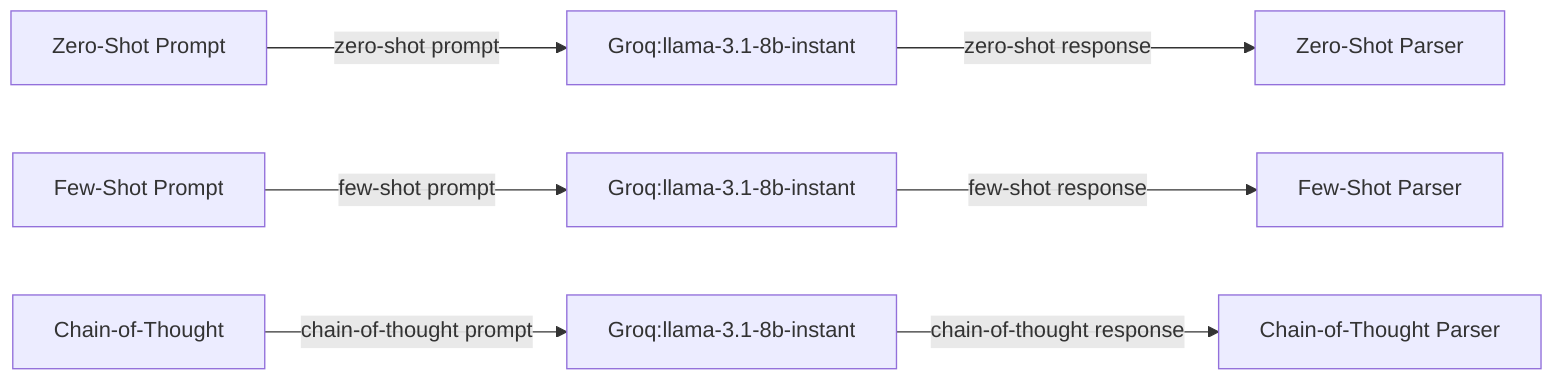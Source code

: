 flowchart LR
  zero_shot[Zero-Shot Prompt]
  few_shot[Few-Shot Prompt]
  cot[Chain-of-Thought]
  llm_zero[Groq:llama-3.1-8b-instant]
  llm_few[Groq:llama-3.1-8b-instant]
  llm_cot[Groq:llama-3.1-8b-instant]
  parser_zero[Zero-Shot Parser]
  parser_few[Few-Shot Parser]
  parser_cot[Chain-of-Thought Parser]
  zero_shot -->|zero-shot prompt| llm_zero
  llm_zero -->|zero-shot response| parser_zero
  few_shot -->|few-shot prompt| llm_few
  llm_few -->|few-shot response| parser_few
  cot -->|chain-of-thought prompt| llm_cot
  llm_cot -->|chain-of-thought response| parser_cot